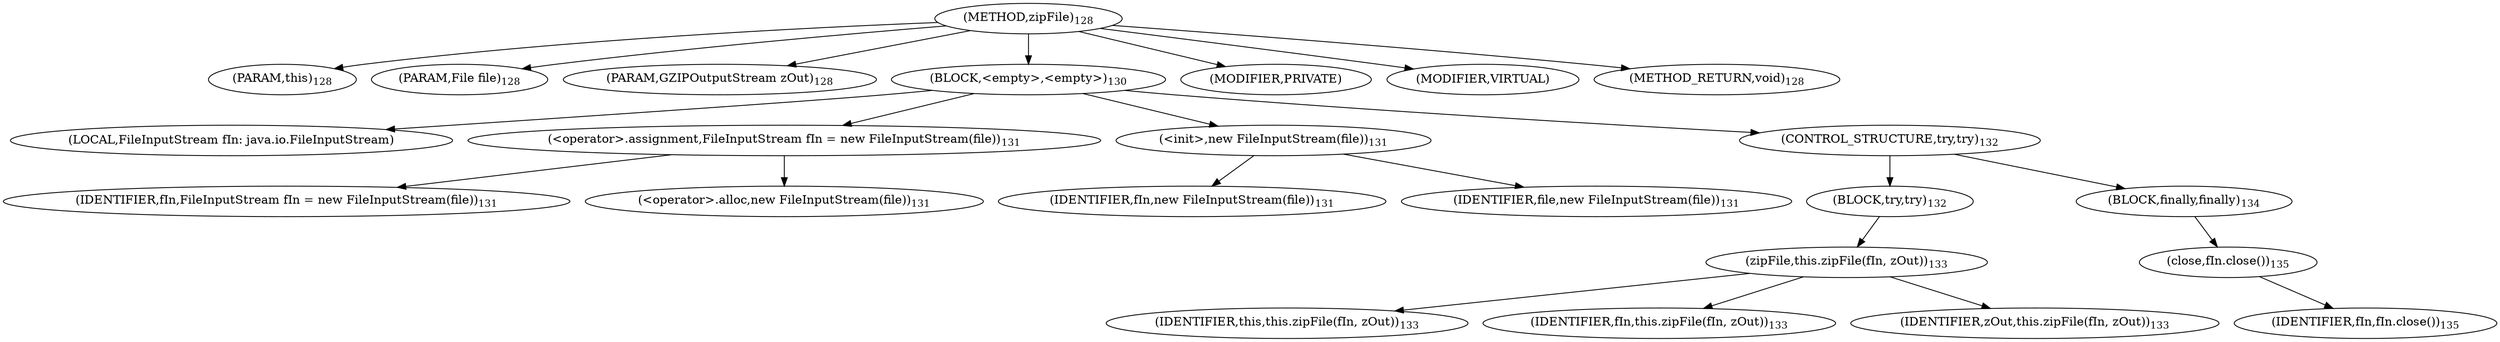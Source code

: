digraph "zipFile" {  
"207" [label = <(METHOD,zipFile)<SUB>128</SUB>> ]
"12" [label = <(PARAM,this)<SUB>128</SUB>> ]
"208" [label = <(PARAM,File file)<SUB>128</SUB>> ]
"209" [label = <(PARAM,GZIPOutputStream zOut)<SUB>128</SUB>> ]
"210" [label = <(BLOCK,&lt;empty&gt;,&lt;empty&gt;)<SUB>130</SUB>> ]
"10" [label = <(LOCAL,FileInputStream fIn: java.io.FileInputStream)> ]
"211" [label = <(&lt;operator&gt;.assignment,FileInputStream fIn = new FileInputStream(file))<SUB>131</SUB>> ]
"212" [label = <(IDENTIFIER,fIn,FileInputStream fIn = new FileInputStream(file))<SUB>131</SUB>> ]
"213" [label = <(&lt;operator&gt;.alloc,new FileInputStream(file))<SUB>131</SUB>> ]
"214" [label = <(&lt;init&gt;,new FileInputStream(file))<SUB>131</SUB>> ]
"9" [label = <(IDENTIFIER,fIn,new FileInputStream(file))<SUB>131</SUB>> ]
"215" [label = <(IDENTIFIER,file,new FileInputStream(file))<SUB>131</SUB>> ]
"216" [label = <(CONTROL_STRUCTURE,try,try)<SUB>132</SUB>> ]
"217" [label = <(BLOCK,try,try)<SUB>132</SUB>> ]
"218" [label = <(zipFile,this.zipFile(fIn, zOut))<SUB>133</SUB>> ]
"11" [label = <(IDENTIFIER,this,this.zipFile(fIn, zOut))<SUB>133</SUB>> ]
"219" [label = <(IDENTIFIER,fIn,this.zipFile(fIn, zOut))<SUB>133</SUB>> ]
"220" [label = <(IDENTIFIER,zOut,this.zipFile(fIn, zOut))<SUB>133</SUB>> ]
"221" [label = <(BLOCK,finally,finally)<SUB>134</SUB>> ]
"222" [label = <(close,fIn.close())<SUB>135</SUB>> ]
"223" [label = <(IDENTIFIER,fIn,fIn.close())<SUB>135</SUB>> ]
"224" [label = <(MODIFIER,PRIVATE)> ]
"225" [label = <(MODIFIER,VIRTUAL)> ]
"226" [label = <(METHOD_RETURN,void)<SUB>128</SUB>> ]
  "207" -> "12" 
  "207" -> "208" 
  "207" -> "209" 
  "207" -> "210" 
  "207" -> "224" 
  "207" -> "225" 
  "207" -> "226" 
  "210" -> "10" 
  "210" -> "211" 
  "210" -> "214" 
  "210" -> "216" 
  "211" -> "212" 
  "211" -> "213" 
  "214" -> "9" 
  "214" -> "215" 
  "216" -> "217" 
  "216" -> "221" 
  "217" -> "218" 
  "218" -> "11" 
  "218" -> "219" 
  "218" -> "220" 
  "221" -> "222" 
  "222" -> "223" 
}
